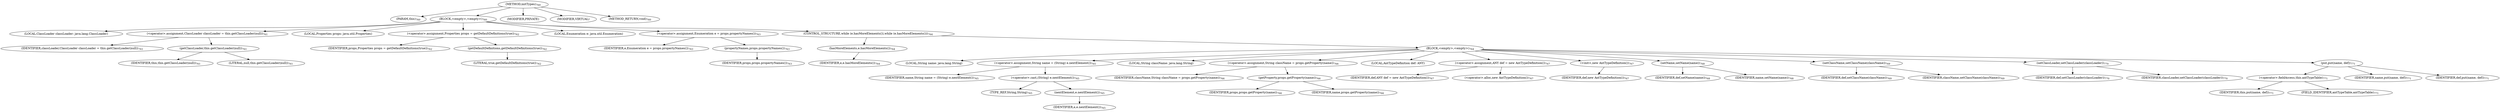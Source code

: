 digraph "initTypes" {  
"1651" [label = <(METHOD,initTypes)<SUB>760</SUB>> ]
"54" [label = <(PARAM,this)<SUB>760</SUB>> ]
"1652" [label = <(BLOCK,&lt;empty&gt;,&lt;empty&gt;)<SUB>760</SUB>> ]
"1653" [label = <(LOCAL,ClassLoader classLoader: java.lang.ClassLoader)> ]
"1654" [label = <(&lt;operator&gt;.assignment,ClassLoader classLoader = this.getClassLoader(null))<SUB>761</SUB>> ]
"1655" [label = <(IDENTIFIER,classLoader,ClassLoader classLoader = this.getClassLoader(null))<SUB>761</SUB>> ]
"1656" [label = <(getClassLoader,this.getClassLoader(null))<SUB>761</SUB>> ]
"53" [label = <(IDENTIFIER,this,this.getClassLoader(null))<SUB>761</SUB>> ]
"1657" [label = <(LITERAL,null,this.getClassLoader(null))<SUB>761</SUB>> ]
"1658" [label = <(LOCAL,Properties props: java.util.Properties)> ]
"1659" [label = <(&lt;operator&gt;.assignment,Properties props = getDefaultDefinitions(true))<SUB>762</SUB>> ]
"1660" [label = <(IDENTIFIER,props,Properties props = getDefaultDefinitions(true))<SUB>762</SUB>> ]
"1661" [label = <(getDefaultDefinitions,getDefaultDefinitions(true))<SUB>762</SUB>> ]
"1662" [label = <(LITERAL,true,getDefaultDefinitions(true))<SUB>762</SUB>> ]
"1663" [label = <(LOCAL,Enumeration e: java.util.Enumeration)> ]
"1664" [label = <(&lt;operator&gt;.assignment,Enumeration e = props.propertyNames())<SUB>763</SUB>> ]
"1665" [label = <(IDENTIFIER,e,Enumeration e = props.propertyNames())<SUB>763</SUB>> ]
"1666" [label = <(propertyNames,props.propertyNames())<SUB>763</SUB>> ]
"1667" [label = <(IDENTIFIER,props,props.propertyNames())<SUB>763</SUB>> ]
"1668" [label = <(CONTROL_STRUCTURE,while (e.hasMoreElements()),while (e.hasMoreElements()))<SUB>764</SUB>> ]
"1669" [label = <(hasMoreElements,e.hasMoreElements())<SUB>764</SUB>> ]
"1670" [label = <(IDENTIFIER,e,e.hasMoreElements())<SUB>764</SUB>> ]
"1671" [label = <(BLOCK,&lt;empty&gt;,&lt;empty&gt;)<SUB>764</SUB>> ]
"1672" [label = <(LOCAL,String name: java.lang.String)> ]
"1673" [label = <(&lt;operator&gt;.assignment,String name = (String) e.nextElement())<SUB>765</SUB>> ]
"1674" [label = <(IDENTIFIER,name,String name = (String) e.nextElement())<SUB>765</SUB>> ]
"1675" [label = <(&lt;operator&gt;.cast,(String) e.nextElement())<SUB>765</SUB>> ]
"1676" [label = <(TYPE_REF,String,String)<SUB>765</SUB>> ]
"1677" [label = <(nextElement,e.nextElement())<SUB>765</SUB>> ]
"1678" [label = <(IDENTIFIER,e,e.nextElement())<SUB>765</SUB>> ]
"1679" [label = <(LOCAL,String className: java.lang.String)> ]
"1680" [label = <(&lt;operator&gt;.assignment,String className = props.getProperty(name))<SUB>766</SUB>> ]
"1681" [label = <(IDENTIFIER,className,String className = props.getProperty(name))<SUB>766</SUB>> ]
"1682" [label = <(getProperty,props.getProperty(name))<SUB>766</SUB>> ]
"1683" [label = <(IDENTIFIER,props,props.getProperty(name))<SUB>766</SUB>> ]
"1684" [label = <(IDENTIFIER,name,props.getProperty(name))<SUB>766</SUB>> ]
"56" [label = <(LOCAL,AntTypeDefinition def: ANY)> ]
"1685" [label = <(&lt;operator&gt;.assignment,ANY def = new AntTypeDefinition())<SUB>767</SUB>> ]
"1686" [label = <(IDENTIFIER,def,ANY def = new AntTypeDefinition())<SUB>767</SUB>> ]
"1687" [label = <(&lt;operator&gt;.alloc,new AntTypeDefinition())<SUB>767</SUB>> ]
"1688" [label = <(&lt;init&gt;,new AntTypeDefinition())<SUB>767</SUB>> ]
"55" [label = <(IDENTIFIER,def,new AntTypeDefinition())<SUB>767</SUB>> ]
"1689" [label = <(setName,setName(name))<SUB>768</SUB>> ]
"1690" [label = <(IDENTIFIER,def,setName(name))<SUB>768</SUB>> ]
"1691" [label = <(IDENTIFIER,name,setName(name))<SUB>768</SUB>> ]
"1692" [label = <(setClassName,setClassName(className))<SUB>769</SUB>> ]
"1693" [label = <(IDENTIFIER,def,setClassName(className))<SUB>769</SUB>> ]
"1694" [label = <(IDENTIFIER,className,setClassName(className))<SUB>769</SUB>> ]
"1695" [label = <(setClassLoader,setClassLoader(classLoader))<SUB>770</SUB>> ]
"1696" [label = <(IDENTIFIER,def,setClassLoader(classLoader))<SUB>770</SUB>> ]
"1697" [label = <(IDENTIFIER,classLoader,setClassLoader(classLoader))<SUB>770</SUB>> ]
"1698" [label = <(put,put(name, def))<SUB>771</SUB>> ]
"1699" [label = <(&lt;operator&gt;.fieldAccess,this.antTypeTable)<SUB>771</SUB>> ]
"1700" [label = <(IDENTIFIER,this,put(name, def))<SUB>771</SUB>> ]
"1701" [label = <(FIELD_IDENTIFIER,antTypeTable,antTypeTable)<SUB>771</SUB>> ]
"1702" [label = <(IDENTIFIER,name,put(name, def))<SUB>771</SUB>> ]
"1703" [label = <(IDENTIFIER,def,put(name, def))<SUB>771</SUB>> ]
"1704" [label = <(MODIFIER,PRIVATE)> ]
"1705" [label = <(MODIFIER,VIRTUAL)> ]
"1706" [label = <(METHOD_RETURN,void)<SUB>760</SUB>> ]
  "1651" -> "54" 
  "1651" -> "1652" 
  "1651" -> "1704" 
  "1651" -> "1705" 
  "1651" -> "1706" 
  "1652" -> "1653" 
  "1652" -> "1654" 
  "1652" -> "1658" 
  "1652" -> "1659" 
  "1652" -> "1663" 
  "1652" -> "1664" 
  "1652" -> "1668" 
  "1654" -> "1655" 
  "1654" -> "1656" 
  "1656" -> "53" 
  "1656" -> "1657" 
  "1659" -> "1660" 
  "1659" -> "1661" 
  "1661" -> "1662" 
  "1664" -> "1665" 
  "1664" -> "1666" 
  "1666" -> "1667" 
  "1668" -> "1669" 
  "1668" -> "1671" 
  "1669" -> "1670" 
  "1671" -> "1672" 
  "1671" -> "1673" 
  "1671" -> "1679" 
  "1671" -> "1680" 
  "1671" -> "56" 
  "1671" -> "1685" 
  "1671" -> "1688" 
  "1671" -> "1689" 
  "1671" -> "1692" 
  "1671" -> "1695" 
  "1671" -> "1698" 
  "1673" -> "1674" 
  "1673" -> "1675" 
  "1675" -> "1676" 
  "1675" -> "1677" 
  "1677" -> "1678" 
  "1680" -> "1681" 
  "1680" -> "1682" 
  "1682" -> "1683" 
  "1682" -> "1684" 
  "1685" -> "1686" 
  "1685" -> "1687" 
  "1688" -> "55" 
  "1689" -> "1690" 
  "1689" -> "1691" 
  "1692" -> "1693" 
  "1692" -> "1694" 
  "1695" -> "1696" 
  "1695" -> "1697" 
  "1698" -> "1699" 
  "1698" -> "1702" 
  "1698" -> "1703" 
  "1699" -> "1700" 
  "1699" -> "1701" 
}
